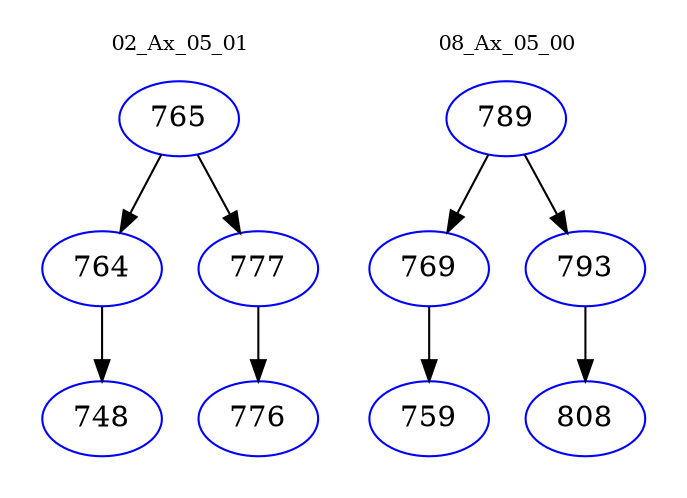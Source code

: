 digraph{
subgraph cluster_0 {
color = white
label = "02_Ax_05_01";
fontsize=10;
T0_765 [label="765", color="blue"]
T0_765 -> T0_764 [color="black"]
T0_764 [label="764", color="blue"]
T0_764 -> T0_748 [color="black"]
T0_748 [label="748", color="blue"]
T0_765 -> T0_777 [color="black"]
T0_777 [label="777", color="blue"]
T0_777 -> T0_776 [color="black"]
T0_776 [label="776", color="blue"]
}
subgraph cluster_1 {
color = white
label = "08_Ax_05_00";
fontsize=10;
T1_789 [label="789", color="blue"]
T1_789 -> T1_769 [color="black"]
T1_769 [label="769", color="blue"]
T1_769 -> T1_759 [color="black"]
T1_759 [label="759", color="blue"]
T1_789 -> T1_793 [color="black"]
T1_793 [label="793", color="blue"]
T1_793 -> T1_808 [color="black"]
T1_808 [label="808", color="blue"]
}
}
